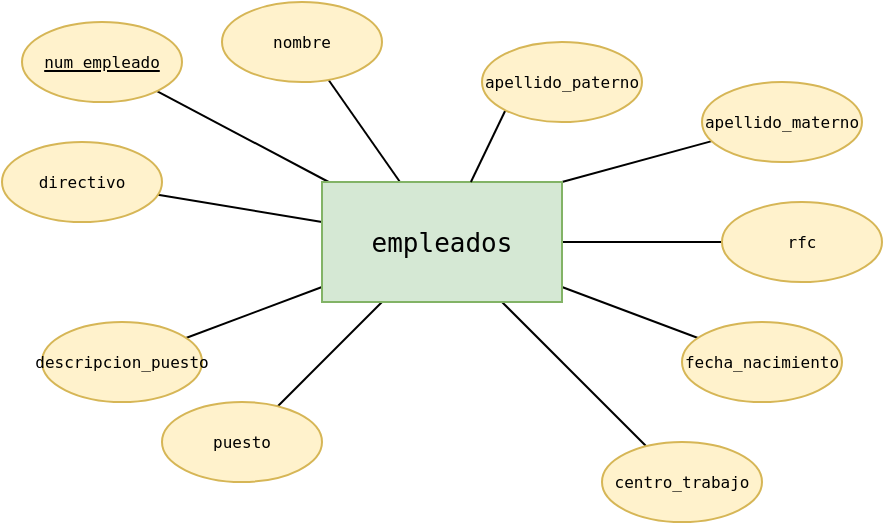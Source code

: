 <mxfile version="24.7.6">
  <diagram name="Página-1" id="Jx-Cr21jr8irGLXOOyPi">
    <mxGraphModel dx="1035" dy="600" grid="1" gridSize="10" guides="1" tooltips="1" connect="1" arrows="1" fold="1" page="1" pageScale="1" pageWidth="850" pageHeight="1100" math="0" shadow="0">
      <root>
        <mxCell id="0" />
        <mxCell id="1" parent="0" />
        <mxCell id="u9mKOHVxwRh-RmLvf2e5-12" style="rounded=0;orthogonalLoop=1;jettySize=auto;html=1;endArrow=none;endFill=0;" edge="1" parent="1" source="u9mKOHVxwRh-RmLvf2e5-1" target="u9mKOHVxwRh-RmLvf2e5-2">
          <mxGeometry relative="1" as="geometry" />
        </mxCell>
        <mxCell id="u9mKOHVxwRh-RmLvf2e5-13" style="rounded=0;orthogonalLoop=1;jettySize=auto;html=1;endArrow=none;endFill=0;" edge="1" parent="1" source="u9mKOHVxwRh-RmLvf2e5-1" target="u9mKOHVxwRh-RmLvf2e5-3">
          <mxGeometry relative="1" as="geometry" />
        </mxCell>
        <mxCell id="u9mKOHVxwRh-RmLvf2e5-14" style="rounded=0;orthogonalLoop=1;jettySize=auto;html=1;endArrow=none;endFill=0;" edge="1" parent="1" source="u9mKOHVxwRh-RmLvf2e5-1" target="u9mKOHVxwRh-RmLvf2e5-5">
          <mxGeometry relative="1" as="geometry" />
        </mxCell>
        <mxCell id="u9mKOHVxwRh-RmLvf2e5-15" style="rounded=0;orthogonalLoop=1;jettySize=auto;html=1;endArrow=none;endFill=0;" edge="1" parent="1" source="u9mKOHVxwRh-RmLvf2e5-1" target="u9mKOHVxwRh-RmLvf2e5-7">
          <mxGeometry relative="1" as="geometry" />
        </mxCell>
        <mxCell id="u9mKOHVxwRh-RmLvf2e5-16" style="rounded=0;orthogonalLoop=1;jettySize=auto;html=1;endArrow=none;endFill=0;" edge="1" parent="1" source="u9mKOHVxwRh-RmLvf2e5-1" target="u9mKOHVxwRh-RmLvf2e5-4">
          <mxGeometry relative="1" as="geometry" />
        </mxCell>
        <mxCell id="u9mKOHVxwRh-RmLvf2e5-18" style="rounded=0;orthogonalLoop=1;jettySize=auto;html=1;endArrow=none;endFill=0;" edge="1" parent="1" source="u9mKOHVxwRh-RmLvf2e5-1" target="u9mKOHVxwRh-RmLvf2e5-11">
          <mxGeometry relative="1" as="geometry" />
        </mxCell>
        <mxCell id="u9mKOHVxwRh-RmLvf2e5-19" style="rounded=0;orthogonalLoop=1;jettySize=auto;html=1;endArrow=none;endFill=0;" edge="1" parent="1" source="u9mKOHVxwRh-RmLvf2e5-1" target="u9mKOHVxwRh-RmLvf2e5-10">
          <mxGeometry relative="1" as="geometry" />
        </mxCell>
        <mxCell id="u9mKOHVxwRh-RmLvf2e5-20" style="rounded=0;orthogonalLoop=1;jettySize=auto;html=1;endArrow=none;endFill=0;" edge="1" parent="1" source="u9mKOHVxwRh-RmLvf2e5-1" target="u9mKOHVxwRh-RmLvf2e5-6">
          <mxGeometry relative="1" as="geometry" />
        </mxCell>
        <mxCell id="u9mKOHVxwRh-RmLvf2e5-24" style="rounded=0;orthogonalLoop=1;jettySize=auto;html=1;exitX=1;exitY=0;exitDx=0;exitDy=0;endArrow=none;endFill=0;" edge="1" parent="1" source="u9mKOHVxwRh-RmLvf2e5-1" target="u9mKOHVxwRh-RmLvf2e5-8">
          <mxGeometry relative="1" as="geometry" />
        </mxCell>
        <mxCell id="u9mKOHVxwRh-RmLvf2e5-1" value="&lt;span style=&quot;font-family: monospace; font-size: 13px;&quot;&gt;&lt;span style=&quot;color: rgb(0, 0, 0); font-size: 13px;&quot;&gt;empleados&lt;/span&gt;&lt;br style=&quot;font-size: 13px;&quot;&gt;&lt;/span&gt;" style="rounded=0;whiteSpace=wrap;html=1;fillColor=#d5e8d4;strokeColor=#82b366;fontSize=13;labelBackgroundColor=none;" vertex="1" parent="1">
          <mxGeometry x="230" y="250" width="120" height="60" as="geometry" />
        </mxCell>
        <mxCell id="u9mKOHVxwRh-RmLvf2e5-2" value="&lt;span style=&quot;font-family: monospace; font-size: 8px;&quot;&gt;&lt;span style=&quot;color: rgb(0, 0, 0); font-size: 8px;&quot;&gt;rfc&lt;/span&gt;&lt;br style=&quot;font-size: 8px;&quot;&gt;&lt;/span&gt;" style="ellipse;whiteSpace=wrap;html=1;fillColor=#fff2cc;strokeColor=#d6b656;fontSize=8;labelBackgroundColor=none;" vertex="1" parent="1">
          <mxGeometry x="430" y="260" width="80" height="40" as="geometry" />
        </mxCell>
        <mxCell id="u9mKOHVxwRh-RmLvf2e5-3" value="&lt;span style=&quot;font-family: monospace; font-size: 8px;&quot;&gt;&lt;span style=&quot;color: rgb(0, 0, 0); font-size: 8px;&quot;&gt;directivo&lt;/span&gt;&lt;br style=&quot;font-size: 8px;&quot;&gt;&lt;/span&gt;" style="ellipse;whiteSpace=wrap;html=1;fillColor=#fff2cc;strokeColor=#d6b656;fontSize=8;labelBackgroundColor=none;" vertex="1" parent="1">
          <mxGeometry x="70" y="230" width="80" height="40" as="geometry" />
        </mxCell>
        <mxCell id="u9mKOHVxwRh-RmLvf2e5-4" value="&lt;span style=&quot;font-family: monospace; font-size: 8px;&quot;&gt;&lt;span style=&quot;color: rgb(0, 0, 0); font-size: 8px;&quot;&gt;descripcion_puesto&lt;/span&gt;&lt;br style=&quot;font-size: 8px;&quot;&gt;&lt;/span&gt;" style="ellipse;whiteSpace=wrap;html=1;fillColor=#fff2cc;strokeColor=#d6b656;fontSize=8;labelBackgroundColor=none;" vertex="1" parent="1">
          <mxGeometry x="90" y="320" width="80" height="40" as="geometry" />
        </mxCell>
        <mxCell id="u9mKOHVxwRh-RmLvf2e5-5" value="&lt;span style=&quot;font-family: monospace; font-size: 8px;&quot;&gt;&lt;span style=&quot;color: rgb(0, 0, 0); font-size: 8px;&quot;&gt;puesto&lt;/span&gt;&lt;br style=&quot;font-size: 8px;&quot;&gt;&lt;/span&gt;" style="ellipse;whiteSpace=wrap;html=1;fillColor=#fff2cc;strokeColor=#d6b656;fontSize=8;labelBackgroundColor=none;" vertex="1" parent="1">
          <mxGeometry x="150" y="360" width="80" height="40" as="geometry" />
        </mxCell>
        <mxCell id="u9mKOHVxwRh-RmLvf2e5-6" value="&lt;span style=&quot;font-family: monospace; font-size: 8px;&quot;&gt;&lt;span style=&quot;color: rgb(0, 0, 0); font-size: 8px;&quot;&gt;centro_trabajo&lt;/span&gt;&lt;br style=&quot;font-size: 8px;&quot;&gt;&lt;/span&gt;" style="ellipse;whiteSpace=wrap;html=1;fillColor=#fff2cc;strokeColor=#d6b656;fontSize=8;labelBackgroundColor=none;" vertex="1" parent="1">
          <mxGeometry x="370" y="380" width="80" height="40" as="geometry" />
        </mxCell>
        <mxCell id="u9mKOHVxwRh-RmLvf2e5-7" value="&lt;span style=&quot;font-family: monospace; font-size: 8px;&quot;&gt;&lt;span style=&quot;color: rgb(0, 0, 0); font-size: 8px;&quot;&gt;fecha_nacimiento&lt;/span&gt;&lt;br style=&quot;font-size: 8px;&quot;&gt;&lt;/span&gt;" style="ellipse;whiteSpace=wrap;html=1;fillColor=#fff2cc;strokeColor=#d6b656;fontSize=8;labelBackgroundColor=none;" vertex="1" parent="1">
          <mxGeometry x="410" y="320" width="80" height="40" as="geometry" />
        </mxCell>
        <mxCell id="u9mKOHVxwRh-RmLvf2e5-23" style="rounded=0;orthogonalLoop=1;jettySize=auto;html=1;exitX=0;exitY=1;exitDx=0;exitDy=0;endArrow=none;endFill=0;" edge="1" parent="1" source="u9mKOHVxwRh-RmLvf2e5-9" target="u9mKOHVxwRh-RmLvf2e5-1">
          <mxGeometry relative="1" as="geometry" />
        </mxCell>
        <mxCell id="u9mKOHVxwRh-RmLvf2e5-9" value="&lt;span style=&quot;font-family: monospace; font-size: 8px;&quot;&gt;&lt;span style=&quot;color: rgb(0, 0, 0); font-size: 8px;&quot;&gt;apellido_paterno&lt;/span&gt;&lt;br style=&quot;font-size: 8px;&quot;&gt;&lt;/span&gt;" style="ellipse;whiteSpace=wrap;html=1;fillColor=#fff2cc;strokeColor=#d6b656;fontSize=8;labelBackgroundColor=none;" vertex="1" parent="1">
          <mxGeometry x="310" y="180" width="80" height="40" as="geometry" />
        </mxCell>
        <mxCell id="u9mKOHVxwRh-RmLvf2e5-10" value="&lt;span style=&quot;font-family: monospace; font-size: 8px;&quot;&gt;&lt;span style=&quot;color: rgb(0, 0, 0); font-size: 8px;&quot;&gt;nombre&lt;/span&gt;&lt;br style=&quot;font-size: 8px;&quot;&gt;&lt;/span&gt;" style="ellipse;whiteSpace=wrap;html=1;fillColor=#fff2cc;strokeColor=#d6b656;fontSize=8;labelBackgroundColor=none;" vertex="1" parent="1">
          <mxGeometry x="180" y="160" width="80" height="40" as="geometry" />
        </mxCell>
        <mxCell id="u9mKOHVxwRh-RmLvf2e5-11" value="&lt;u&gt;&lt;span style=&quot;font-family: monospace; font-size: 8px;&quot;&gt;&lt;span style=&quot;color: rgb(0, 0, 0); font-size: 8px;&quot;&gt;num_empleado&lt;/span&gt;&lt;br style=&quot;font-size: 8px;&quot;&gt;&lt;/span&gt;&lt;/u&gt;" style="ellipse;whiteSpace=wrap;html=1;fillColor=#fff2cc;strokeColor=#d6b656;fontSize=8;labelBackgroundColor=none;" vertex="1" parent="1">
          <mxGeometry x="80" y="170" width="80" height="40" as="geometry" />
        </mxCell>
        <mxCell id="u9mKOHVxwRh-RmLvf2e5-8" value="&lt;span style=&quot;font-family: monospace; font-size: 8px;&quot;&gt;&lt;span style=&quot;color: rgb(0, 0, 0); font-size: 8px;&quot;&gt;apellido_materno&lt;/span&gt;&lt;br style=&quot;font-size: 8px;&quot;&gt;&lt;/span&gt;" style="ellipse;whiteSpace=wrap;html=1;fillColor=#fff2cc;strokeColor=#d6b656;fontSize=8;labelBackgroundColor=none;" vertex="1" parent="1">
          <mxGeometry x="420" y="200" width="80" height="40" as="geometry" />
        </mxCell>
      </root>
    </mxGraphModel>
  </diagram>
</mxfile>
